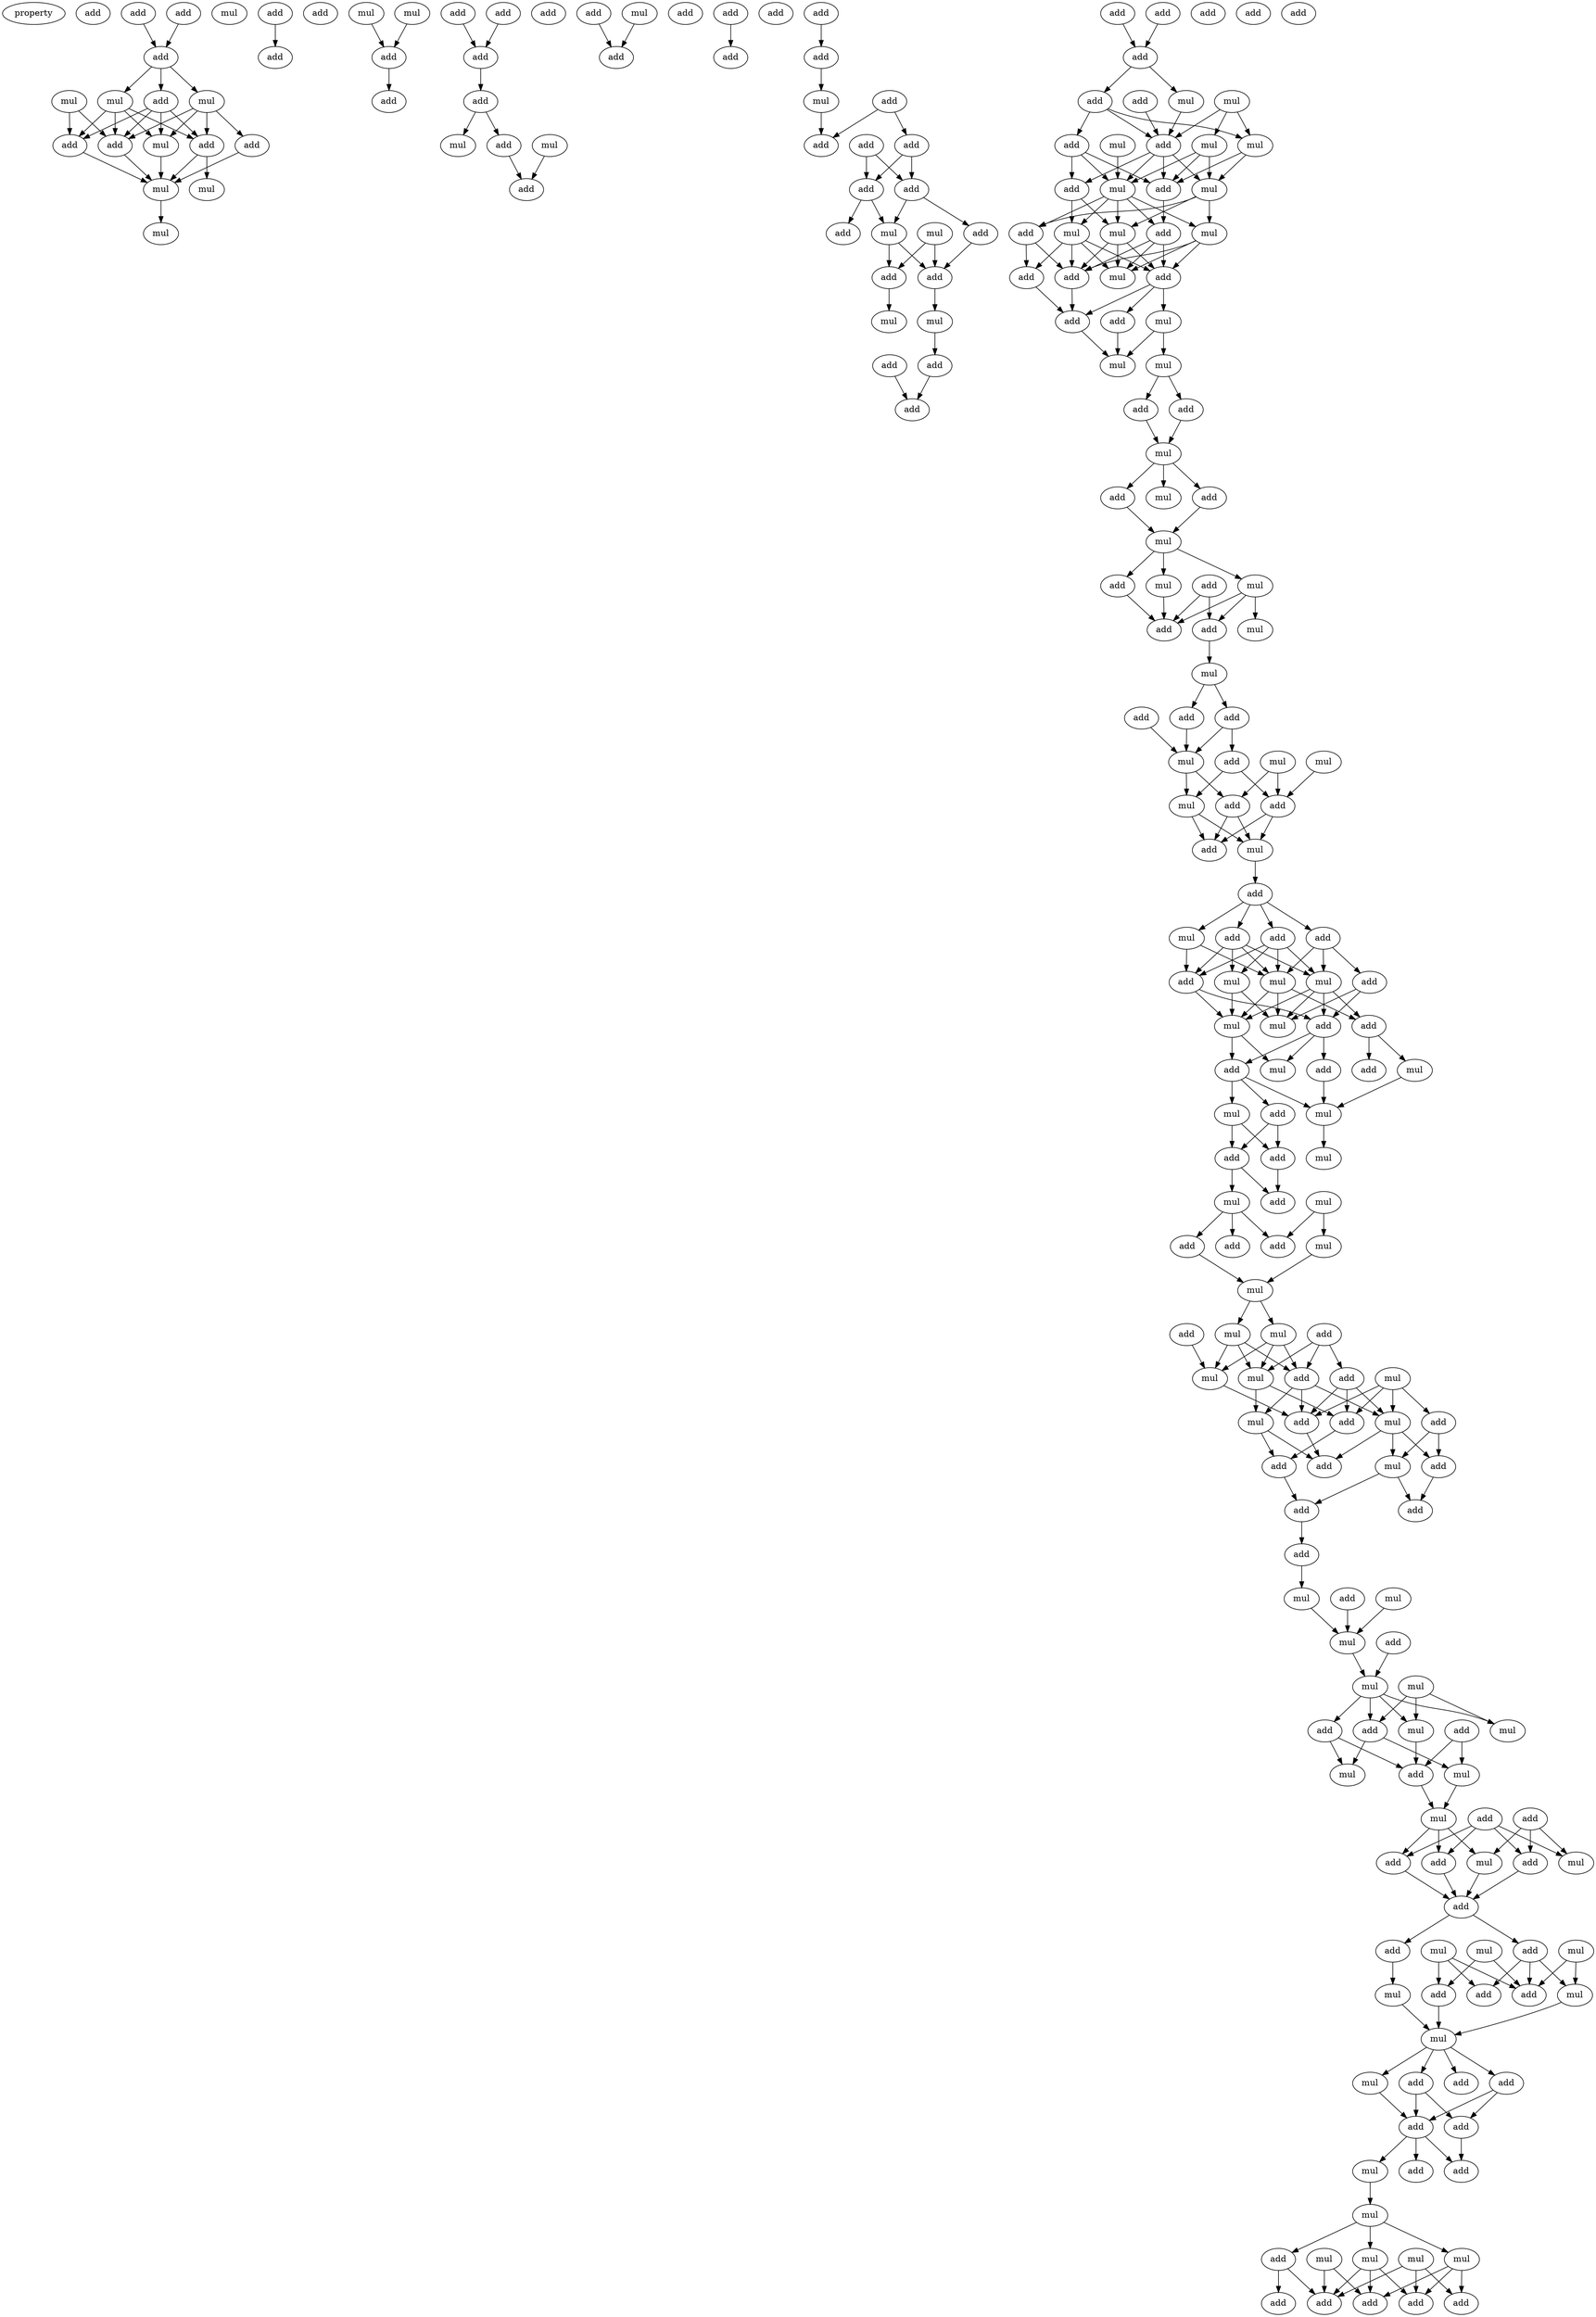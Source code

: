digraph {
    node [fontcolor=black]
    property [mul=2,lf=1.2]
    0 [ label = add ];
    1 [ label = add ];
    2 [ label = add ];
    3 [ label = mul ];
    4 [ label = add ];
    5 [ label = mul ];
    6 [ label = mul ];
    7 [ label = mul ];
    8 [ label = add ];
    9 [ label = add ];
    10 [ label = add ];
    11 [ label = add ];
    12 [ label = add ];
    13 [ label = mul ];
    14 [ label = mul ];
    15 [ label = mul ];
    16 [ label = add ];
    17 [ label = mul ];
    18 [ label = add ];
    19 [ label = add ];
    20 [ label = mul ];
    21 [ label = mul ];
    22 [ label = add ];
    23 [ label = add ];
    24 [ label = add ];
    25 [ label = add ];
    26 [ label = add ];
    27 [ label = add ];
    28 [ label = add ];
    29 [ label = mul ];
    30 [ label = add ];
    31 [ label = mul ];
    32 [ label = add ];
    33 [ label = mul ];
    34 [ label = add ];
    35 [ label = add ];
    36 [ label = add ];
    37 [ label = add ];
    38 [ label = add ];
    39 [ label = add ];
    40 [ label = add ];
    41 [ label = add ];
    42 [ label = add ];
    43 [ label = mul ];
    44 [ label = add ];
    45 [ label = add ];
    46 [ label = add ];
    47 [ label = add ];
    48 [ label = add ];
    49 [ label = add ];
    50 [ label = add ];
    51 [ label = mul ];
    52 [ label = mul ];
    53 [ label = add ];
    54 [ label = add ];
    55 [ label = mul ];
    56 [ label = mul ];
    57 [ label = add ];
    58 [ label = add ];
    59 [ label = add ];
    60 [ label = add ];
    61 [ label = add ];
    62 [ label = add ];
    63 [ label = add ];
    64 [ label = add ];
    65 [ label = mul ];
    66 [ label = mul ];
    67 [ label = mul ];
    68 [ label = mul ];
    69 [ label = add ];
    70 [ label = add ];
    71 [ label = mul ];
    72 [ label = add ];
    73 [ label = mul ];
    74 [ label = mul ];
    75 [ label = add ];
    76 [ label = mul ];
    77 [ label = add ];
    78 [ label = mul ];
    79 [ label = mul ];
    80 [ label = add ];
    81 [ label = mul ];
    82 [ label = add ];
    83 [ label = add ];
    84 [ label = add ];
    85 [ label = add ];
    86 [ label = mul ];
    87 [ label = add ];
    88 [ label = mul ];
    89 [ label = mul ];
    90 [ label = add ];
    91 [ label = add ];
    92 [ label = mul ];
    93 [ label = add ];
    94 [ label = mul ];
    95 [ label = add ];
    96 [ label = mul ];
    97 [ label = add ];
    98 [ label = mul ];
    99 [ label = add ];
    100 [ label = mul ];
    101 [ label = add ];
    102 [ label = mul ];
    103 [ label = add ];
    104 [ label = mul ];
    105 [ label = add ];
    106 [ label = add ];
    107 [ label = add ];
    108 [ label = mul ];
    109 [ label = mul ];
    110 [ label = mul ];
    111 [ label = add ];
    112 [ label = add ];
    113 [ label = add ];
    114 [ label = mul ];
    115 [ label = add ];
    116 [ label = mul ];
    117 [ label = add ];
    118 [ label = add ];
    119 [ label = add ];
    120 [ label = add ];
    121 [ label = add ];
    122 [ label = mul ];
    123 [ label = mul ];
    124 [ label = add ];
    125 [ label = add ];
    126 [ label = mul ];
    127 [ label = mul ];
    128 [ label = add ];
    129 [ label = mul ];
    130 [ label = mul ];
    131 [ label = add ];
    132 [ label = add ];
    133 [ label = add ];
    134 [ label = mul ];
    135 [ label = mul ];
    136 [ label = add ];
    137 [ label = add ];
    138 [ label = mul ];
    139 [ label = mul ];
    140 [ label = add ];
    141 [ label = mul ];
    142 [ label = add ];
    143 [ label = add ];
    144 [ label = mul ];
    145 [ label = mul ];
    146 [ label = add ];
    147 [ label = mul ];
    148 [ label = add ];
    149 [ label = add ];
    150 [ label = mul ];
    151 [ label = add ];
    152 [ label = mul ];
    153 [ label = add ];
    154 [ label = mul ];
    155 [ label = mul ];
    156 [ label = mul ];
    157 [ label = mul ];
    158 [ label = add ];
    159 [ label = add ];
    160 [ label = mul ];
    161 [ label = add ];
    162 [ label = add ];
    163 [ label = add ];
    164 [ label = mul ];
    165 [ label = add ];
    166 [ label = add ];
    167 [ label = add ];
    168 [ label = add ];
    169 [ label = mul ];
    170 [ label = add ];
    171 [ label = add ];
    172 [ label = add ];
    173 [ label = add ];
    174 [ label = mul ];
    175 [ label = mul ];
    176 [ label = mul ];
    177 [ label = add ];
    178 [ label = mul ];
    179 [ label = mul ];
    180 [ label = add ];
    181 [ label = add ];
    182 [ label = mul ];
    183 [ label = mul ];
    184 [ label = add ];
    185 [ label = mul ];
    186 [ label = mul ];
    187 [ label = add ];
    188 [ label = mul ];
    189 [ label = add ];
    190 [ label = add ];
    191 [ label = mul ];
    192 [ label = add ];
    193 [ label = add ];
    194 [ label = add ];
    195 [ label = mul ];
    196 [ label = add ];
    197 [ label = add ];
    198 [ label = mul ];
    199 [ label = mul ];
    200 [ label = add ];
    201 [ label = mul ];
    202 [ label = mul ];
    203 [ label = add ];
    204 [ label = add ];
    205 [ label = add ];
    206 [ label = mul ];
    207 [ label = mul ];
    208 [ label = add ];
    209 [ label = mul ];
    210 [ label = add ];
    211 [ label = add ];
    212 [ label = add ];
    213 [ label = add ];
    214 [ label = add ];
    215 [ label = mul ];
    216 [ label = add ];
    217 [ label = add ];
    218 [ label = mul ];
    219 [ label = mul ];
    220 [ label = mul ];
    221 [ label = add ];
    222 [ label = mul ];
    223 [ label = mul ];
    224 [ label = add ];
    225 [ label = add ];
    226 [ label = add ];
    227 [ label = add ];
    228 [ label = add ];
    1 -> 4 [ name = 0 ];
    2 -> 4 [ name = 1 ];
    4 -> 6 [ name = 2 ];
    4 -> 7 [ name = 3 ];
    4 -> 8 [ name = 4 ];
    5 -> 9 [ name = 5 ];
    5 -> 10 [ name = 6 ];
    6 -> 9 [ name = 7 ];
    6 -> 10 [ name = 8 ];
    6 -> 11 [ name = 9 ];
    6 -> 13 [ name = 10 ];
    7 -> 9 [ name = 11 ];
    7 -> 11 [ name = 12 ];
    7 -> 12 [ name = 13 ];
    7 -> 13 [ name = 14 ];
    8 -> 9 [ name = 15 ];
    8 -> 10 [ name = 16 ];
    8 -> 11 [ name = 17 ];
    8 -> 13 [ name = 18 ];
    9 -> 14 [ name = 19 ];
    10 -> 14 [ name = 20 ];
    11 -> 14 [ name = 21 ];
    11 -> 15 [ name = 22 ];
    12 -> 14 [ name = 23 ];
    13 -> 14 [ name = 24 ];
    14 -> 17 [ name = 25 ];
    16 -> 18 [ name = 26 ];
    20 -> 22 [ name = 27 ];
    21 -> 22 [ name = 28 ];
    22 -> 26 [ name = 29 ];
    23 -> 27 [ name = 30 ];
    24 -> 27 [ name = 31 ];
    27 -> 30 [ name = 32 ];
    28 -> 32 [ name = 33 ];
    29 -> 32 [ name = 34 ];
    30 -> 31 [ name = 35 ];
    30 -> 34 [ name = 36 ];
    33 -> 35 [ name = 37 ];
    34 -> 35 [ name = 38 ];
    37 -> 38 [ name = 39 ];
    40 -> 41 [ name = 40 ];
    41 -> 43 [ name = 41 ];
    42 -> 44 [ name = 42 ];
    42 -> 45 [ name = 43 ];
    43 -> 44 [ name = 44 ];
    45 -> 47 [ name = 45 ];
    45 -> 48 [ name = 46 ];
    46 -> 47 [ name = 47 ];
    46 -> 48 [ name = 48 ];
    47 -> 49 [ name = 49 ];
    47 -> 52 [ name = 50 ];
    48 -> 50 [ name = 51 ];
    48 -> 52 [ name = 52 ];
    50 -> 53 [ name = 53 ];
    51 -> 53 [ name = 54 ];
    51 -> 54 [ name = 55 ];
    52 -> 53 [ name = 56 ];
    52 -> 54 [ name = 57 ];
    53 -> 56 [ name = 58 ];
    54 -> 55 [ name = 59 ];
    56 -> 58 [ name = 60 ];
    57 -> 59 [ name = 61 ];
    58 -> 59 [ name = 62 ];
    60 -> 62 [ name = 63 ];
    61 -> 62 [ name = 64 ];
    62 -> 64 [ name = 65 ];
    62 -> 65 [ name = 66 ];
    63 -> 69 [ name = 67 ];
    64 -> 67 [ name = 68 ];
    64 -> 69 [ name = 69 ];
    64 -> 70 [ name = 70 ];
    65 -> 69 [ name = 71 ];
    66 -> 67 [ name = 72 ];
    66 -> 68 [ name = 73 ];
    66 -> 69 [ name = 74 ];
    67 -> 73 [ name = 75 ];
    67 -> 75 [ name = 76 ];
    68 -> 73 [ name = 77 ];
    68 -> 74 [ name = 78 ];
    68 -> 75 [ name = 79 ];
    69 -> 72 [ name = 80 ];
    69 -> 73 [ name = 81 ];
    69 -> 74 [ name = 82 ];
    69 -> 75 [ name = 83 ];
    70 -> 72 [ name = 84 ];
    70 -> 74 [ name = 85 ];
    70 -> 75 [ name = 86 ];
    71 -> 74 [ name = 87 ];
    72 -> 76 [ name = 88 ];
    72 -> 79 [ name = 89 ];
    73 -> 77 [ name = 90 ];
    73 -> 78 [ name = 91 ];
    73 -> 79 [ name = 92 ];
    74 -> 76 [ name = 93 ];
    74 -> 77 [ name = 94 ];
    74 -> 78 [ name = 95 ];
    74 -> 79 [ name = 96 ];
    74 -> 80 [ name = 97 ];
    75 -> 80 [ name = 98 ];
    76 -> 81 [ name = 99 ];
    76 -> 82 [ name = 100 ];
    76 -> 83 [ name = 101 ];
    76 -> 84 [ name = 102 ];
    77 -> 83 [ name = 103 ];
    77 -> 84 [ name = 104 ];
    78 -> 81 [ name = 105 ];
    78 -> 82 [ name = 106 ];
    78 -> 84 [ name = 107 ];
    79 -> 81 [ name = 108 ];
    79 -> 82 [ name = 109 ];
    79 -> 84 [ name = 110 ];
    80 -> 81 [ name = 111 ];
    80 -> 82 [ name = 112 ];
    80 -> 84 [ name = 113 ];
    82 -> 85 [ name = 114 ];
    82 -> 86 [ name = 115 ];
    82 -> 87 [ name = 116 ];
    83 -> 85 [ name = 117 ];
    84 -> 85 [ name = 118 ];
    85 -> 89 [ name = 119 ];
    86 -> 88 [ name = 120 ];
    86 -> 89 [ name = 121 ];
    87 -> 89 [ name = 122 ];
    88 -> 90 [ name = 123 ];
    88 -> 91 [ name = 124 ];
    90 -> 92 [ name = 125 ];
    91 -> 92 [ name = 126 ];
    92 -> 93 [ name = 127 ];
    92 -> 94 [ name = 128 ];
    92 -> 95 [ name = 129 ];
    93 -> 96 [ name = 130 ];
    95 -> 96 [ name = 131 ];
    96 -> 98 [ name = 132 ];
    96 -> 99 [ name = 133 ];
    96 -> 100 [ name = 134 ];
    97 -> 101 [ name = 135 ];
    97 -> 103 [ name = 136 ];
    98 -> 101 [ name = 137 ];
    98 -> 102 [ name = 138 ];
    98 -> 103 [ name = 139 ];
    99 -> 101 [ name = 140 ];
    100 -> 101 [ name = 141 ];
    103 -> 104 [ name = 142 ];
    104 -> 106 [ name = 143 ];
    104 -> 107 [ name = 144 ];
    105 -> 110 [ name = 145 ];
    106 -> 110 [ name = 146 ];
    107 -> 110 [ name = 147 ];
    107 -> 111 [ name = 148 ];
    108 -> 112 [ name = 149 ];
    108 -> 113 [ name = 150 ];
    109 -> 112 [ name = 151 ];
    110 -> 113 [ name = 152 ];
    110 -> 114 [ name = 153 ];
    111 -> 112 [ name = 154 ];
    111 -> 114 [ name = 155 ];
    112 -> 115 [ name = 156 ];
    112 -> 116 [ name = 157 ];
    113 -> 115 [ name = 158 ];
    113 -> 116 [ name = 159 ];
    114 -> 115 [ name = 160 ];
    114 -> 116 [ name = 161 ];
    116 -> 118 [ name = 162 ];
    118 -> 119 [ name = 163 ];
    118 -> 120 [ name = 164 ];
    118 -> 121 [ name = 165 ];
    118 -> 122 [ name = 166 ];
    119 -> 123 [ name = 167 ];
    119 -> 125 [ name = 168 ];
    119 -> 126 [ name = 169 ];
    119 -> 127 [ name = 170 ];
    120 -> 124 [ name = 171 ];
    120 -> 126 [ name = 172 ];
    120 -> 127 [ name = 173 ];
    121 -> 123 [ name = 174 ];
    121 -> 125 [ name = 175 ];
    121 -> 126 [ name = 176 ];
    121 -> 127 [ name = 177 ];
    122 -> 125 [ name = 178 ];
    122 -> 127 [ name = 179 ];
    123 -> 129 [ name = 180 ];
    123 -> 130 [ name = 181 ];
    124 -> 129 [ name = 182 ];
    124 -> 131 [ name = 183 ];
    125 -> 130 [ name = 184 ];
    125 -> 131 [ name = 185 ];
    126 -> 128 [ name = 186 ];
    126 -> 129 [ name = 187 ];
    126 -> 130 [ name = 188 ];
    126 -> 131 [ name = 189 ];
    127 -> 128 [ name = 190 ];
    127 -> 129 [ name = 191 ];
    127 -> 130 [ name = 192 ];
    128 -> 132 [ name = 193 ];
    128 -> 134 [ name = 194 ];
    130 -> 135 [ name = 195 ];
    130 -> 136 [ name = 196 ];
    131 -> 133 [ name = 197 ];
    131 -> 135 [ name = 198 ];
    131 -> 136 [ name = 199 ];
    133 -> 139 [ name = 200 ];
    134 -> 139 [ name = 201 ];
    136 -> 137 [ name = 202 ];
    136 -> 138 [ name = 203 ];
    136 -> 139 [ name = 204 ];
    137 -> 140 [ name = 205 ];
    137 -> 142 [ name = 206 ];
    138 -> 140 [ name = 207 ];
    138 -> 142 [ name = 208 ];
    139 -> 141 [ name = 209 ];
    140 -> 143 [ name = 210 ];
    142 -> 143 [ name = 211 ];
    142 -> 145 [ name = 212 ];
    144 -> 146 [ name = 213 ];
    144 -> 147 [ name = 214 ];
    145 -> 146 [ name = 215 ];
    145 -> 148 [ name = 216 ];
    145 -> 149 [ name = 217 ];
    147 -> 150 [ name = 218 ];
    148 -> 150 [ name = 219 ];
    150 -> 152 [ name = 220 ];
    150 -> 154 [ name = 221 ];
    151 -> 157 [ name = 222 ];
    151 -> 158 [ name = 223 ];
    151 -> 159 [ name = 224 ];
    152 -> 155 [ name = 225 ];
    152 -> 157 [ name = 226 ];
    152 -> 158 [ name = 227 ];
    153 -> 155 [ name = 228 ];
    154 -> 155 [ name = 229 ];
    154 -> 157 [ name = 230 ];
    154 -> 158 [ name = 231 ];
    155 -> 162 [ name = 232 ];
    156 -> 161 [ name = 233 ];
    156 -> 162 [ name = 234 ];
    156 -> 163 [ name = 235 ];
    156 -> 164 [ name = 236 ];
    157 -> 160 [ name = 237 ];
    157 -> 163 [ name = 238 ];
    158 -> 160 [ name = 239 ];
    158 -> 162 [ name = 240 ];
    158 -> 164 [ name = 241 ];
    159 -> 162 [ name = 242 ];
    159 -> 163 [ name = 243 ];
    159 -> 164 [ name = 244 ];
    160 -> 165 [ name = 245 ];
    160 -> 166 [ name = 246 ];
    161 -> 168 [ name = 247 ];
    161 -> 169 [ name = 248 ];
    162 -> 166 [ name = 249 ];
    163 -> 165 [ name = 250 ];
    164 -> 166 [ name = 251 ];
    164 -> 168 [ name = 252 ];
    164 -> 169 [ name = 253 ];
    165 -> 170 [ name = 254 ];
    168 -> 171 [ name = 255 ];
    169 -> 170 [ name = 256 ];
    169 -> 171 [ name = 257 ];
    170 -> 172 [ name = 258 ];
    172 -> 174 [ name = 259 ];
    173 -> 176 [ name = 260 ];
    174 -> 176 [ name = 261 ];
    175 -> 176 [ name = 262 ];
    176 -> 178 [ name = 263 ];
    177 -> 178 [ name = 264 ];
    178 -> 181 [ name = 265 ];
    178 -> 182 [ name = 266 ];
    178 -> 183 [ name = 267 ];
    178 -> 184 [ name = 268 ];
    179 -> 182 [ name = 269 ];
    179 -> 183 [ name = 270 ];
    179 -> 184 [ name = 271 ];
    180 -> 185 [ name = 272 ];
    180 -> 187 [ name = 273 ];
    181 -> 186 [ name = 274 ];
    181 -> 187 [ name = 275 ];
    183 -> 187 [ name = 276 ];
    184 -> 185 [ name = 277 ];
    184 -> 186 [ name = 278 ];
    185 -> 188 [ name = 279 ];
    187 -> 188 [ name = 280 ];
    188 -> 192 [ name = 281 ];
    188 -> 194 [ name = 282 ];
    188 -> 195 [ name = 283 ];
    189 -> 191 [ name = 284 ];
    189 -> 192 [ name = 285 ];
    189 -> 193 [ name = 286 ];
    189 -> 194 [ name = 287 ];
    190 -> 191 [ name = 288 ];
    190 -> 193 [ name = 289 ];
    190 -> 195 [ name = 290 ];
    192 -> 196 [ name = 291 ];
    193 -> 196 [ name = 292 ];
    194 -> 196 [ name = 293 ];
    195 -> 196 [ name = 294 ];
    196 -> 197 [ name = 295 ];
    196 -> 200 [ name = 296 ];
    197 -> 206 [ name = 297 ];
    198 -> 202 [ name = 298 ];
    198 -> 204 [ name = 299 ];
    199 -> 203 [ name = 300 ];
    199 -> 204 [ name = 301 ];
    200 -> 202 [ name = 302 ];
    200 -> 204 [ name = 303 ];
    200 -> 205 [ name = 304 ];
    201 -> 203 [ name = 305 ];
    201 -> 204 [ name = 306 ];
    201 -> 205 [ name = 307 ];
    202 -> 207 [ name = 308 ];
    203 -> 207 [ name = 309 ];
    206 -> 207 [ name = 310 ];
    207 -> 208 [ name = 311 ];
    207 -> 209 [ name = 312 ];
    207 -> 210 [ name = 313 ];
    207 -> 211 [ name = 314 ];
    208 -> 212 [ name = 315 ];
    208 -> 213 [ name = 316 ];
    209 -> 212 [ name = 317 ];
    211 -> 212 [ name = 318 ];
    211 -> 213 [ name = 319 ];
    212 -> 214 [ name = 320 ];
    212 -> 215 [ name = 321 ];
    212 -> 217 [ name = 322 ];
    213 -> 217 [ name = 323 ];
    215 -> 218 [ name = 324 ];
    218 -> 219 [ name = 325 ];
    218 -> 221 [ name = 326 ];
    218 -> 223 [ name = 327 ];
    219 -> 224 [ name = 328 ];
    219 -> 225 [ name = 329 ];
    219 -> 227 [ name = 330 ];
    220 -> 224 [ name = 331 ];
    220 -> 228 [ name = 332 ];
    221 -> 226 [ name = 333 ];
    221 -> 228 [ name = 334 ];
    222 -> 225 [ name = 335 ];
    222 -> 227 [ name = 336 ];
    222 -> 228 [ name = 337 ];
    223 -> 224 [ name = 338 ];
    223 -> 227 [ name = 339 ];
    223 -> 228 [ name = 340 ];
}
